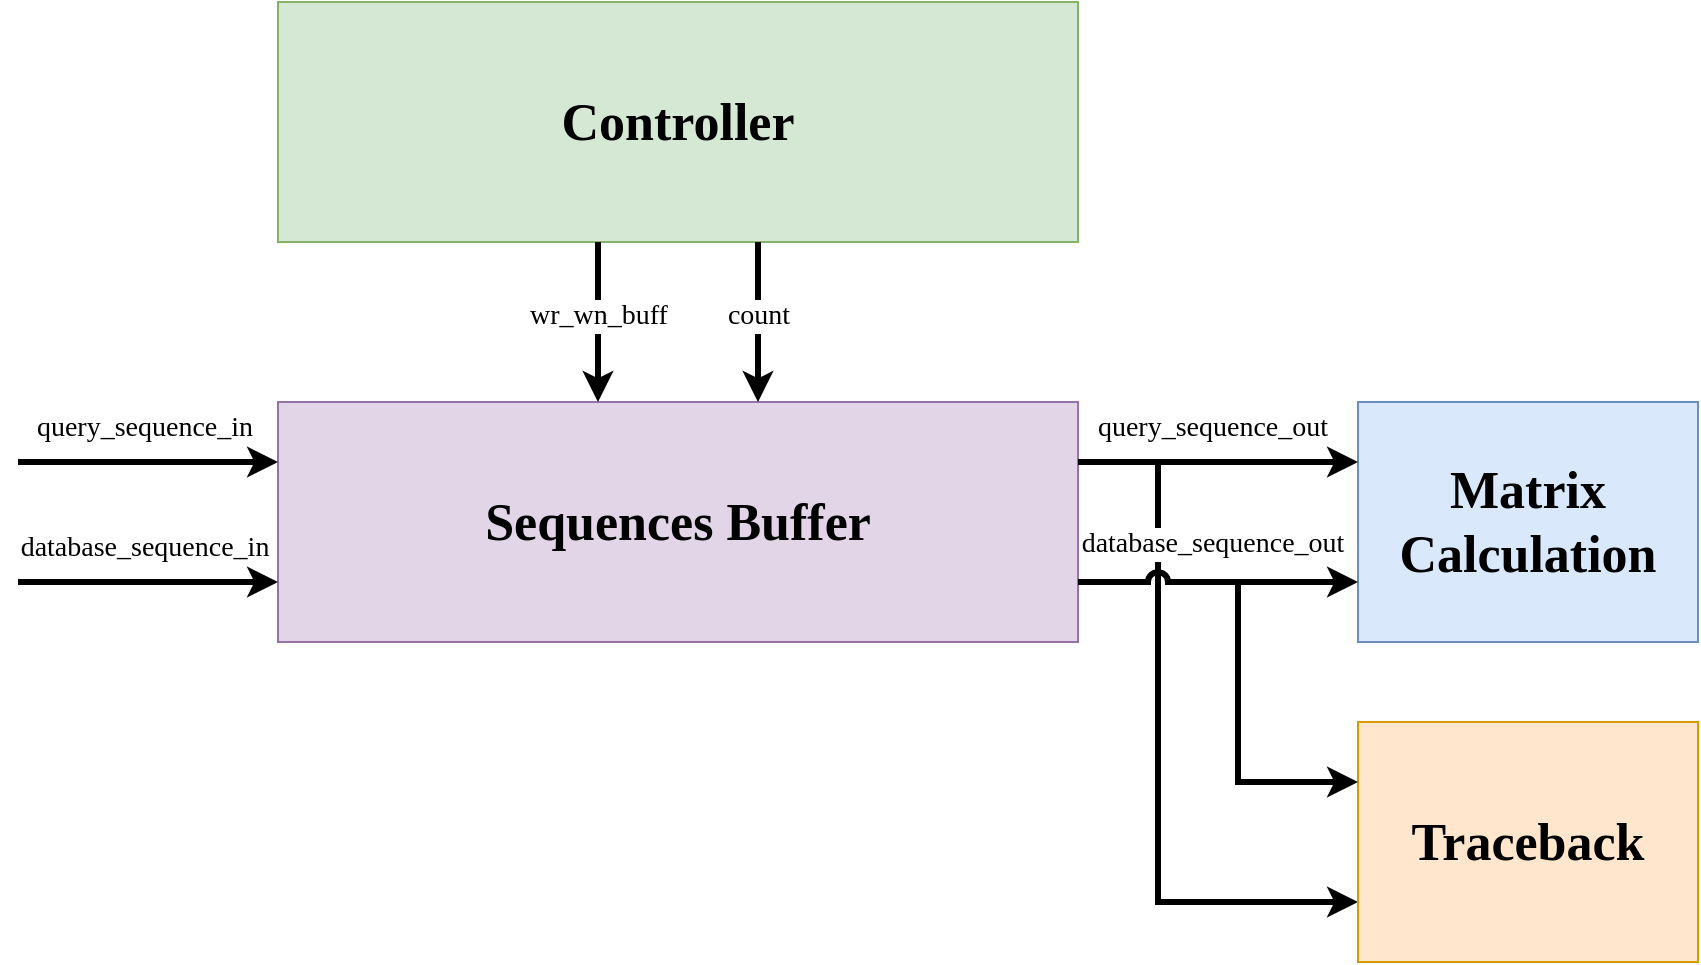 <mxfile version="21.7.5" type="device">
  <diagram name="‫עמוד-1‬" id="PIUXfP5wfecW3DTeMQHT">
    <mxGraphModel dx="1050" dy="621" grid="1" gridSize="10" guides="1" tooltips="1" connect="1" arrows="1" fold="1" page="1" pageScale="1" pageWidth="1169" pageHeight="827" math="0" shadow="0">
      <root>
        <mxCell id="0" />
        <mxCell id="1" parent="0" />
        <mxCell id="XB82gnPfeac4ELZLPDoY-7" value="" style="endArrow=classic;html=1;rounded=0;entryX=0;entryY=0.75;entryDx=0;entryDy=0;strokeWidth=3;jumpStyle=arc;" edge="1" parent="1" target="XB82gnPfeac4ELZLPDoY-5">
          <mxGeometry width="50" height="50" relative="1" as="geometry">
            <mxPoint x="760" y="350" as="sourcePoint" />
            <mxPoint x="560" y="400" as="targetPoint" />
            <Array as="points">
              <mxPoint x="760" y="570" />
            </Array>
          </mxGeometry>
        </mxCell>
        <mxCell id="ul5spbDsc-mCCxbf8Q7h-1" value="&lt;font size=&quot;1&quot; face=&quot;Garamond&quot;&gt;&lt;b style=&quot;font-size: 26px;&quot;&gt;Sequences Buffer&lt;/b&gt;&lt;/font&gt;" style="rounded=0;whiteSpace=wrap;html=1;fillColor=#e1d5e7;strokeColor=#9673a6;" parent="1" vertex="1">
          <mxGeometry x="320" y="320" width="400" height="120" as="geometry" />
        </mxCell>
        <mxCell id="ul5spbDsc-mCCxbf8Q7h-3" value="&lt;font size=&quot;1&quot; face=&quot;Garamond&quot;&gt;&lt;b style=&quot;font-size: 26px;&quot;&gt;Matrix Calculation&lt;/b&gt;&lt;/font&gt;" style="rounded=0;whiteSpace=wrap;html=1;fillColor=#dae8fc;strokeColor=#6c8ebf;" parent="1" vertex="1">
          <mxGeometry x="860" y="320" width="170" height="120" as="geometry" />
        </mxCell>
        <mxCell id="ul5spbDsc-mCCxbf8Q7h-4" value="&lt;font size=&quot;1&quot; face=&quot;Garamond&quot;&gt;&lt;b style=&quot;font-size: 26px;&quot;&gt;Controller&lt;/b&gt;&lt;/font&gt;" style="rounded=0;whiteSpace=wrap;html=1;fillColor=#d5e8d4;strokeColor=#82b366;" parent="1" vertex="1">
          <mxGeometry x="320" y="120" width="400" height="120" as="geometry" />
        </mxCell>
        <mxCell id="ul5spbDsc-mCCxbf8Q7h-6" value="" style="endArrow=classic;html=1;rounded=0;strokeWidth=3;" parent="1" edge="1">
          <mxGeometry width="50" height="50" relative="1" as="geometry">
            <mxPoint x="480" y="240" as="sourcePoint" />
            <mxPoint x="480" y="320" as="targetPoint" />
          </mxGeometry>
        </mxCell>
        <mxCell id="ul5spbDsc-mCCxbf8Q7h-10" value="wr_wn_buff" style="edgeLabel;html=1;align=center;verticalAlign=middle;resizable=0;points=[];fontFamily=Garamond;fontSize=14;" parent="ul5spbDsc-mCCxbf8Q7h-6" vertex="1" connectable="0">
          <mxGeometry x="-0.142" relative="1" as="geometry">
            <mxPoint y="2" as="offset" />
          </mxGeometry>
        </mxCell>
        <mxCell id="ul5spbDsc-mCCxbf8Q7h-7" value="" style="endArrow=classic;html=1;rounded=0;strokeWidth=3;" parent="1" edge="1">
          <mxGeometry width="50" height="50" relative="1" as="geometry">
            <mxPoint x="560" y="240" as="sourcePoint" />
            <mxPoint x="560" y="320" as="targetPoint" />
          </mxGeometry>
        </mxCell>
        <mxCell id="ul5spbDsc-mCCxbf8Q7h-11" value="count" style="edgeLabel;html=1;align=center;verticalAlign=middle;resizable=0;points=[];fontSize=14;fontFamily=Garamond;" parent="ul5spbDsc-mCCxbf8Q7h-7" vertex="1" connectable="0">
          <mxGeometry x="-0.142" relative="1" as="geometry">
            <mxPoint y="2" as="offset" />
          </mxGeometry>
        </mxCell>
        <mxCell id="ul5spbDsc-mCCxbf8Q7h-13" value="" style="endArrow=classic;html=1;rounded=0;entryX=0;entryY=0.25;entryDx=0;entryDy=0;strokeWidth=3;" parent="1" target="ul5spbDsc-mCCxbf8Q7h-1" edge="1">
          <mxGeometry width="50" height="50" relative="1" as="geometry">
            <mxPoint x="190" y="350" as="sourcePoint" />
            <mxPoint x="490" y="310" as="targetPoint" />
          </mxGeometry>
        </mxCell>
        <mxCell id="ul5spbDsc-mCCxbf8Q7h-15" value="&lt;font face=&quot;Garamond&quot; style=&quot;font-size: 14px;&quot;&gt;query_sequence_in&lt;/font&gt;" style="edgeLabel;html=1;align=center;verticalAlign=middle;resizable=0;points=[];labelBackgroundColor=none;" parent="ul5spbDsc-mCCxbf8Q7h-13" vertex="1" connectable="0">
          <mxGeometry x="-0.047" y="-2" relative="1" as="geometry">
            <mxPoint x="1" y="-19" as="offset" />
          </mxGeometry>
        </mxCell>
        <mxCell id="ul5spbDsc-mCCxbf8Q7h-14" value="" style="endArrow=classic;html=1;rounded=0;exitX=1;exitY=0.25;exitDx=0;exitDy=0;entryX=0;entryY=0.25;entryDx=0;entryDy=0;strokeWidth=3;" parent="1" source="ul5spbDsc-mCCxbf8Q7h-1" target="ul5spbDsc-mCCxbf8Q7h-3" edge="1">
          <mxGeometry width="50" height="50" relative="1" as="geometry">
            <mxPoint x="440" y="360" as="sourcePoint" />
            <mxPoint x="490" y="310" as="targetPoint" />
          </mxGeometry>
        </mxCell>
        <mxCell id="ul5spbDsc-mCCxbf8Q7h-16" value="&lt;font face=&quot;Garamond&quot; style=&quot;font-size: 14px;&quot;&gt;query_sequence_out&lt;/font&gt;" style="edgeLabel;html=1;align=center;verticalAlign=middle;resizable=0;points=[];labelBackgroundColor=none;" parent="ul5spbDsc-mCCxbf8Q7h-14" vertex="1" connectable="0">
          <mxGeometry x="-0.098" relative="1" as="geometry">
            <mxPoint x="4" y="-17" as="offset" />
          </mxGeometry>
        </mxCell>
        <mxCell id="XB82gnPfeac4ELZLPDoY-1" value="" style="endArrow=classic;html=1;rounded=0;entryX=0;entryY=0.75;entryDx=0;entryDy=0;strokeWidth=3;" edge="1" parent="1" target="ul5spbDsc-mCCxbf8Q7h-1">
          <mxGeometry width="50" height="50" relative="1" as="geometry">
            <mxPoint x="190" y="410" as="sourcePoint" />
            <mxPoint x="320" y="400" as="targetPoint" />
          </mxGeometry>
        </mxCell>
        <mxCell id="XB82gnPfeac4ELZLPDoY-2" value="&lt;font face=&quot;Garamond&quot; style=&quot;font-size: 14px;&quot;&gt;database_sequence_in&lt;/font&gt;" style="edgeLabel;html=1;align=center;verticalAlign=middle;resizable=0;points=[];labelBackgroundColor=none;" vertex="1" connectable="0" parent="XB82gnPfeac4ELZLPDoY-1">
          <mxGeometry x="-0.047" y="-2" relative="1" as="geometry">
            <mxPoint x="1" y="-19" as="offset" />
          </mxGeometry>
        </mxCell>
        <mxCell id="XB82gnPfeac4ELZLPDoY-5" value="&lt;font size=&quot;1&quot; face=&quot;Garamond&quot;&gt;&lt;b style=&quot;font-size: 26px;&quot;&gt;Traceback&lt;/b&gt;&lt;/font&gt;" style="rounded=0;whiteSpace=wrap;html=1;fillColor=#ffe6cc;strokeColor=#d79b00;" vertex="1" parent="1">
          <mxGeometry x="860" y="480" width="170" height="120" as="geometry" />
        </mxCell>
        <mxCell id="XB82gnPfeac4ELZLPDoY-3" value="" style="endArrow=classic;html=1;rounded=0;exitX=1;exitY=0.75;exitDx=0;exitDy=0;entryX=0;entryY=0.75;entryDx=0;entryDy=0;strokeWidth=3;jumpStyle=arc;" edge="1" parent="1" source="ul5spbDsc-mCCxbf8Q7h-1" target="ul5spbDsc-mCCxbf8Q7h-3">
          <mxGeometry width="50" height="50" relative="1" as="geometry">
            <mxPoint x="730" y="360" as="sourcePoint" />
            <mxPoint x="830" y="360" as="targetPoint" />
          </mxGeometry>
        </mxCell>
        <mxCell id="XB82gnPfeac4ELZLPDoY-4" value="&lt;font face=&quot;Garamond&quot; style=&quot;font-size: 14px;&quot;&gt;database_sequence_out&lt;/font&gt;" style="edgeLabel;html=1;align=center;verticalAlign=middle;resizable=0;points=[];labelBackgroundColor=default;" vertex="1" connectable="0" parent="XB82gnPfeac4ELZLPDoY-3">
          <mxGeometry x="-0.098" relative="1" as="geometry">
            <mxPoint x="4" y="-19" as="offset" />
          </mxGeometry>
        </mxCell>
        <mxCell id="XB82gnPfeac4ELZLPDoY-6" value="" style="endArrow=classic;html=1;rounded=0;entryX=0;entryY=0.25;entryDx=0;entryDy=0;strokeWidth=3;" edge="1" parent="1" target="XB82gnPfeac4ELZLPDoY-5">
          <mxGeometry width="50" height="50" relative="1" as="geometry">
            <mxPoint x="800" y="410" as="sourcePoint" />
            <mxPoint x="560" y="400" as="targetPoint" />
            <Array as="points">
              <mxPoint x="800" y="510" />
            </Array>
          </mxGeometry>
        </mxCell>
      </root>
    </mxGraphModel>
  </diagram>
</mxfile>
